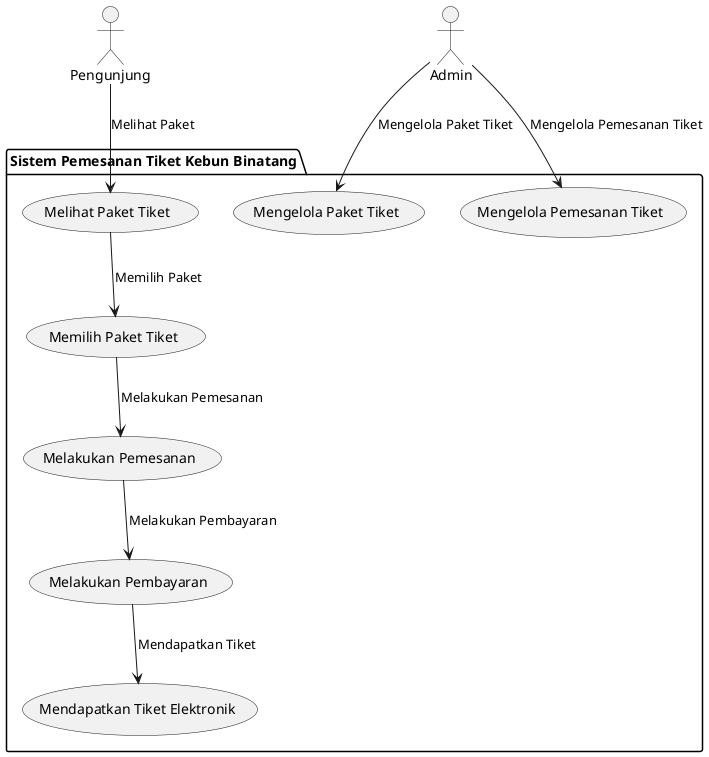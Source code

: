 @startuml
actor "Pengunjung" as Pengunjung
actor Admin

package "Sistem Pemesanan Tiket Kebun Binatang" {
    usecase "Melihat Paket Tiket" as UC1
    usecase "Memilih Paket Tiket" as UC2
    usecase "Melakukan Pemesanan" as UC3
    usecase "Melakukan Pembayaran" as UC4
    usecase "Mendapatkan Tiket Elektronik" as UC5
    usecase "Mengelola Paket Tiket" as UC6
    usecase "Mengelola Pemesanan Tiket" as UC7
}

Pengunjung --> UC1 : "Melihat Paket"
UC1 --> UC2 : "Memilih Paket"
UC2 --> UC3 : "Melakukan Pemesanan"
UC3 --> UC4 : "Melakukan Pembayaran"
UC4 --> UC5 : "Mendapatkan Tiket"

Admin --> UC6 : "Mengelola Paket Tiket"
Admin --> UC7 : "Mengelola Pemesanan Tiket"

@enduml

